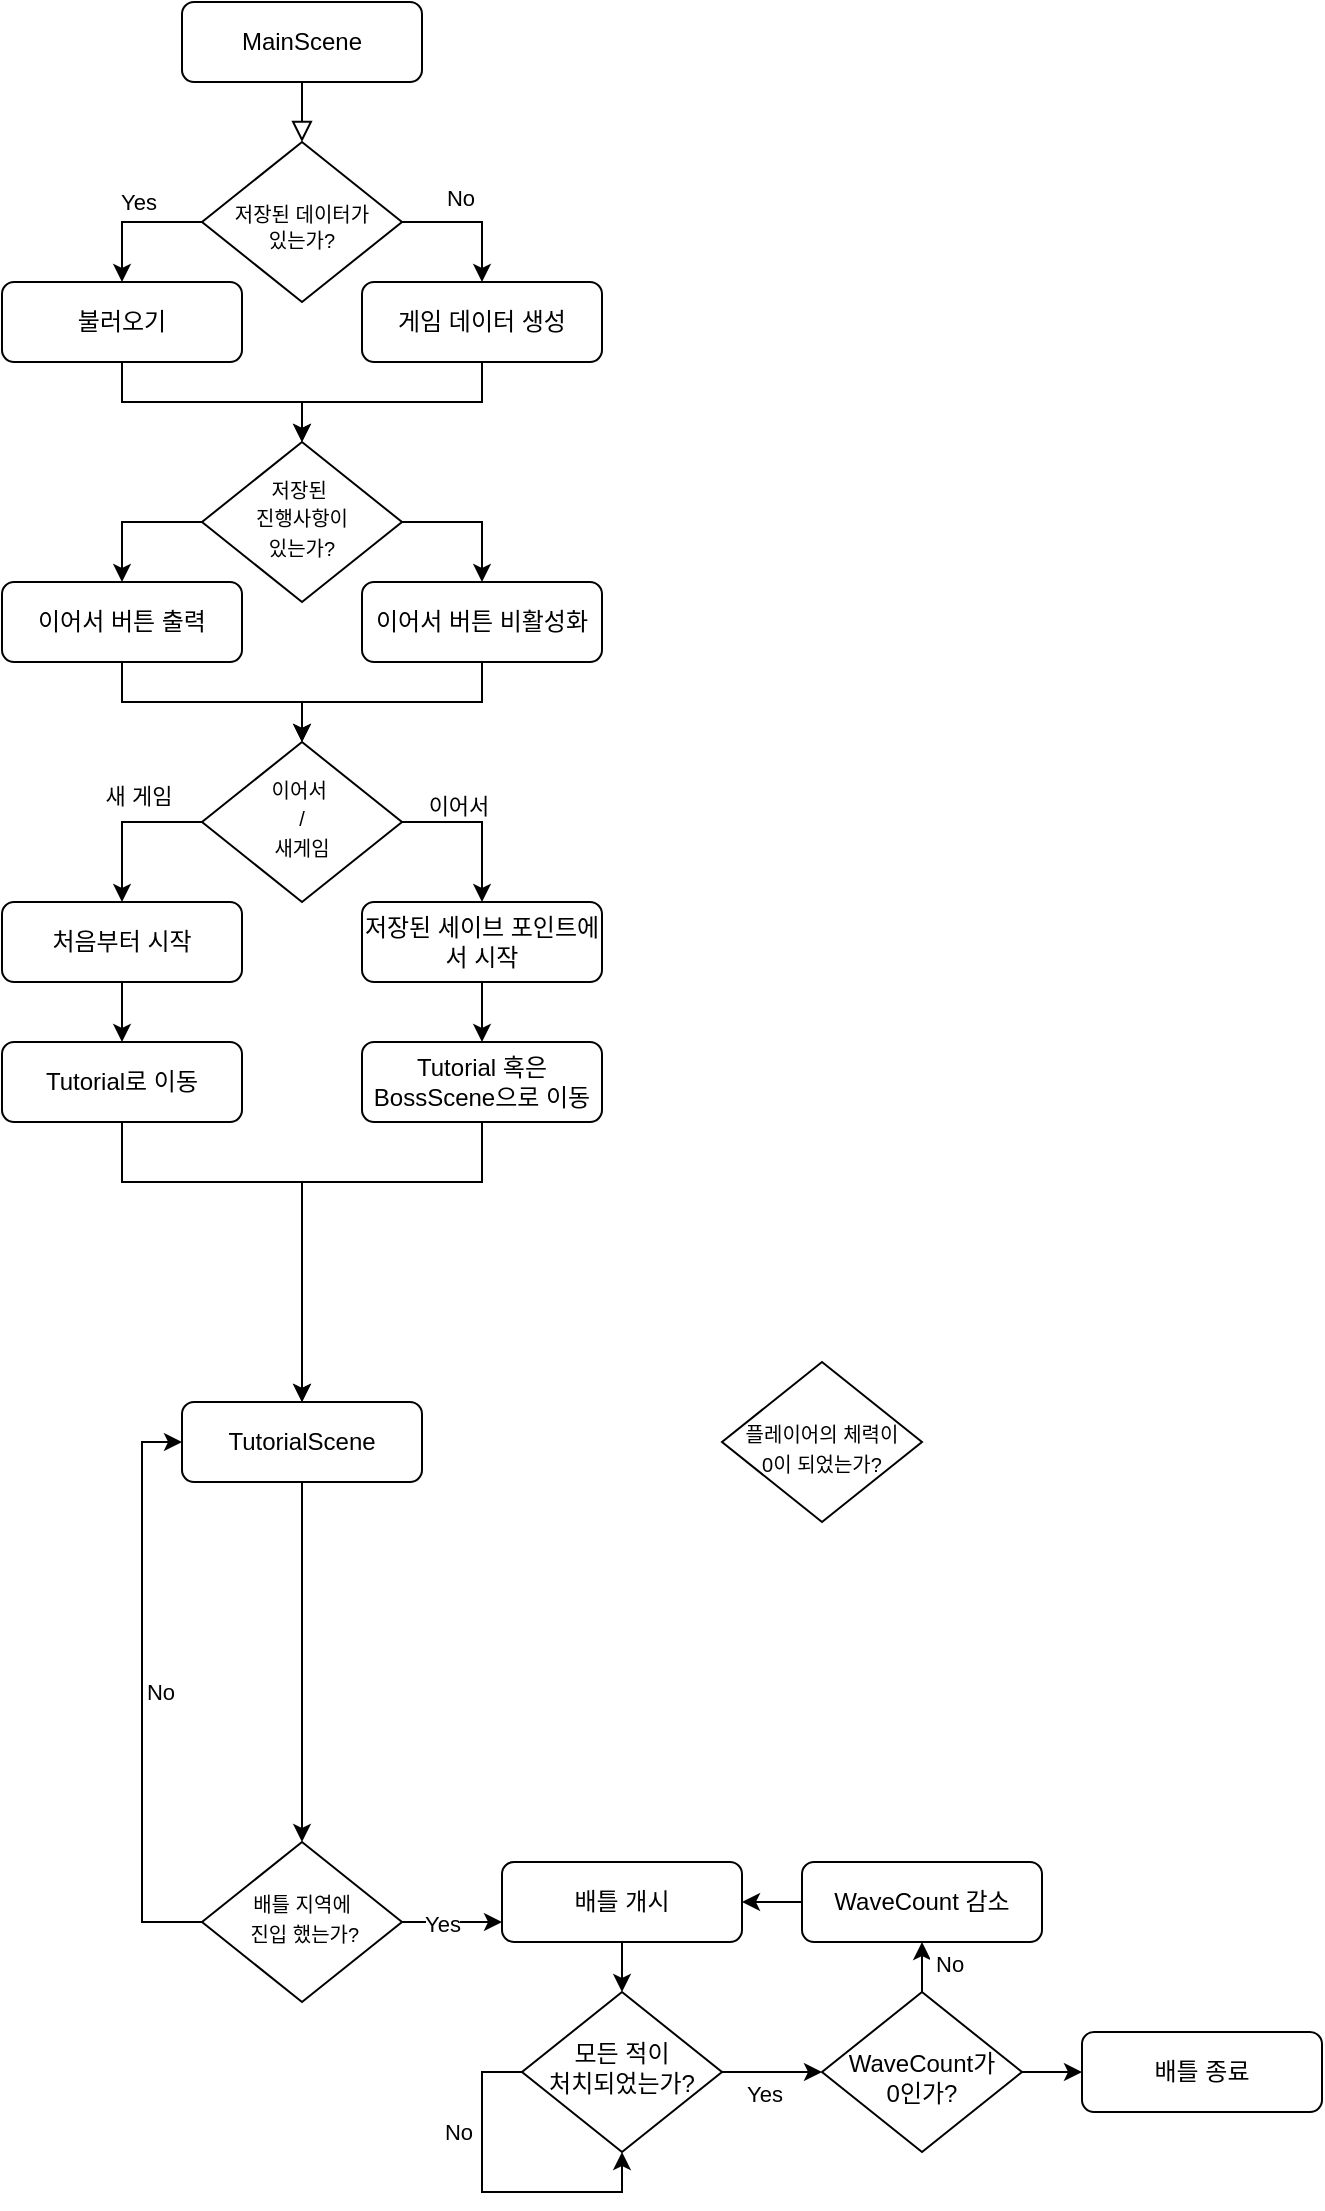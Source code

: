 <mxfile version="24.3.0" type="github">
  <diagram id="C5RBs43oDa-KdzZeNtuy" name="Page-1">
    <mxGraphModel dx="1912" dy="984" grid="1" gridSize="10" guides="1" tooltips="1" connect="1" arrows="1" fold="1" page="1" pageScale="1" pageWidth="827" pageHeight="1169" math="0" shadow="0">
      <root>
        <mxCell id="WIyWlLk6GJQsqaUBKTNV-0" />
        <mxCell id="WIyWlLk6GJQsqaUBKTNV-1" parent="WIyWlLk6GJQsqaUBKTNV-0" />
        <mxCell id="WIyWlLk6GJQsqaUBKTNV-2" value="" style="rounded=0;html=1;jettySize=auto;orthogonalLoop=1;fontSize=11;endArrow=block;endFill=0;endSize=8;strokeWidth=1;shadow=0;labelBackgroundColor=none;edgeStyle=orthogonalEdgeStyle;entryX=0.5;entryY=0;entryDx=0;entryDy=0;" parent="WIyWlLk6GJQsqaUBKTNV-1" source="WIyWlLk6GJQsqaUBKTNV-3" target="xOVSz6dbR93FTunpoiB2-1" edge="1">
          <mxGeometry relative="1" as="geometry">
            <mxPoint x="160" y="110" as="targetPoint" />
          </mxGeometry>
        </mxCell>
        <mxCell id="WIyWlLk6GJQsqaUBKTNV-3" value="MainScene" style="rounded=1;whiteSpace=wrap;html=1;fontSize=12;glass=0;strokeWidth=1;shadow=0;" parent="WIyWlLk6GJQsqaUBKTNV-1" vertex="1">
          <mxGeometry x="100" y="60" width="120" height="40" as="geometry" />
        </mxCell>
        <mxCell id="xOVSz6dbR93FTunpoiB2-5" style="edgeStyle=orthogonalEdgeStyle;rounded=0;orthogonalLoop=1;jettySize=auto;html=1;exitX=0;exitY=0.5;exitDx=0;exitDy=0;entryX=0.5;entryY=0;entryDx=0;entryDy=0;" edge="1" parent="WIyWlLk6GJQsqaUBKTNV-1" source="xOVSz6dbR93FTunpoiB2-1" target="xOVSz6dbR93FTunpoiB2-4">
          <mxGeometry relative="1" as="geometry" />
        </mxCell>
        <mxCell id="xOVSz6dbR93FTunpoiB2-8" value="Yes" style="edgeLabel;html=1;align=center;verticalAlign=middle;resizable=0;points=[];" vertex="1" connectable="0" parent="xOVSz6dbR93FTunpoiB2-5">
          <mxGeometry x="-0.178" y="-3" relative="1" as="geometry">
            <mxPoint x="-3" y="-7" as="offset" />
          </mxGeometry>
        </mxCell>
        <mxCell id="xOVSz6dbR93FTunpoiB2-6" style="edgeStyle=orthogonalEdgeStyle;rounded=0;orthogonalLoop=1;jettySize=auto;html=1;exitX=1;exitY=0.5;exitDx=0;exitDy=0;entryX=0.5;entryY=0;entryDx=0;entryDy=0;" edge="1" parent="WIyWlLk6GJQsqaUBKTNV-1" source="xOVSz6dbR93FTunpoiB2-1" target="xOVSz6dbR93FTunpoiB2-3">
          <mxGeometry relative="1" as="geometry" />
        </mxCell>
        <mxCell id="xOVSz6dbR93FTunpoiB2-7" value="No" style="edgeLabel;html=1;align=center;verticalAlign=middle;resizable=0;points=[];" vertex="1" connectable="0" parent="xOVSz6dbR93FTunpoiB2-6">
          <mxGeometry x="-0.111" y="2" relative="1" as="geometry">
            <mxPoint x="-2" y="-10" as="offset" />
          </mxGeometry>
        </mxCell>
        <mxCell id="xOVSz6dbR93FTunpoiB2-1" value="&lt;font style=&quot;font-size: 10px;&quot;&gt;저장된 데이터가&lt;/font&gt;&lt;div style=&quot;font-size: 10px;&quot;&gt;&lt;font style=&quot;font-size: 10px;&quot;&gt;있는가?&lt;/font&gt;&lt;/div&gt;" style="rhombus;whiteSpace=wrap;html=1;shadow=0;fontFamily=Helvetica;fontSize=12;align=center;strokeWidth=1;spacing=6;spacingTop=4;verticalAlign=middle;horizontal=1;labelPosition=center;verticalLabelPosition=middle;" vertex="1" parent="WIyWlLk6GJQsqaUBKTNV-1">
          <mxGeometry x="110" y="130" width="100" height="80" as="geometry" />
        </mxCell>
        <mxCell id="xOVSz6dbR93FTunpoiB2-11" style="edgeStyle=orthogonalEdgeStyle;rounded=0;orthogonalLoop=1;jettySize=auto;html=1;exitX=0.5;exitY=1;exitDx=0;exitDy=0;entryX=0.5;entryY=0;entryDx=0;entryDy=0;" edge="1" parent="WIyWlLk6GJQsqaUBKTNV-1" source="xOVSz6dbR93FTunpoiB2-3" target="xOVSz6dbR93FTunpoiB2-9">
          <mxGeometry relative="1" as="geometry" />
        </mxCell>
        <mxCell id="xOVSz6dbR93FTunpoiB2-3" value="게임 데이터 생성" style="rounded=1;whiteSpace=wrap;html=1;fontSize=12;glass=0;strokeWidth=1;shadow=0;" vertex="1" parent="WIyWlLk6GJQsqaUBKTNV-1">
          <mxGeometry x="190" y="200" width="120" height="40" as="geometry" />
        </mxCell>
        <mxCell id="xOVSz6dbR93FTunpoiB2-4" value="불러오기" style="rounded=1;whiteSpace=wrap;html=1;fontSize=12;glass=0;strokeWidth=1;shadow=0;" vertex="1" parent="WIyWlLk6GJQsqaUBKTNV-1">
          <mxGeometry x="10" y="200" width="120" height="40" as="geometry" />
        </mxCell>
        <mxCell id="xOVSz6dbR93FTunpoiB2-14" style="edgeStyle=orthogonalEdgeStyle;rounded=0;orthogonalLoop=1;jettySize=auto;html=1;exitX=0;exitY=0.5;exitDx=0;exitDy=0;entryX=0.5;entryY=0;entryDx=0;entryDy=0;" edge="1" parent="WIyWlLk6GJQsqaUBKTNV-1" source="xOVSz6dbR93FTunpoiB2-9" target="xOVSz6dbR93FTunpoiB2-13">
          <mxGeometry relative="1" as="geometry" />
        </mxCell>
        <mxCell id="xOVSz6dbR93FTunpoiB2-15" style="edgeStyle=orthogonalEdgeStyle;rounded=0;orthogonalLoop=1;jettySize=auto;html=1;exitX=1;exitY=0.5;exitDx=0;exitDy=0;" edge="1" parent="WIyWlLk6GJQsqaUBKTNV-1" source="xOVSz6dbR93FTunpoiB2-9" target="xOVSz6dbR93FTunpoiB2-12">
          <mxGeometry relative="1" as="geometry" />
        </mxCell>
        <mxCell id="xOVSz6dbR93FTunpoiB2-9" value="&lt;span style=&quot;font-size: 10px;&quot;&gt;저장된&amp;nbsp;&lt;/span&gt;&lt;div&gt;&lt;span style=&quot;font-size: 10px;&quot;&gt;진행사항이&lt;/span&gt;&lt;div&gt;&lt;span style=&quot;font-size: 10px;&quot;&gt;있는가?&lt;/span&gt;&lt;/div&gt;&lt;/div&gt;" style="rhombus;whiteSpace=wrap;html=1;shadow=0;fontFamily=Helvetica;fontSize=12;align=center;strokeWidth=1;spacing=6;spacingTop=-4;verticalAlign=middle;horizontal=1;labelPosition=center;verticalLabelPosition=middle;" vertex="1" parent="WIyWlLk6GJQsqaUBKTNV-1">
          <mxGeometry x="110" y="280" width="100" height="80" as="geometry" />
        </mxCell>
        <mxCell id="xOVSz6dbR93FTunpoiB2-10" style="edgeStyle=orthogonalEdgeStyle;rounded=0;orthogonalLoop=1;jettySize=auto;html=1;exitX=0.5;exitY=1;exitDx=0;exitDy=0;entryX=0.5;entryY=0;entryDx=0;entryDy=0;" edge="1" parent="WIyWlLk6GJQsqaUBKTNV-1" source="xOVSz6dbR93FTunpoiB2-4" target="xOVSz6dbR93FTunpoiB2-9">
          <mxGeometry relative="1" as="geometry" />
        </mxCell>
        <mxCell id="xOVSz6dbR93FTunpoiB2-58" style="edgeStyle=orthogonalEdgeStyle;rounded=0;orthogonalLoop=1;jettySize=auto;html=1;" edge="1" parent="WIyWlLk6GJQsqaUBKTNV-1" source="xOVSz6dbR93FTunpoiB2-12" target="xOVSz6dbR93FTunpoiB2-17">
          <mxGeometry relative="1" as="geometry" />
        </mxCell>
        <mxCell id="xOVSz6dbR93FTunpoiB2-12" value="이어서 버튼 비활성화" style="rounded=1;whiteSpace=wrap;html=1;fontSize=12;glass=0;strokeWidth=1;shadow=0;" vertex="1" parent="WIyWlLk6GJQsqaUBKTNV-1">
          <mxGeometry x="190" y="350" width="120" height="40" as="geometry" />
        </mxCell>
        <mxCell id="xOVSz6dbR93FTunpoiB2-59" style="edgeStyle=orthogonalEdgeStyle;rounded=0;orthogonalLoop=1;jettySize=auto;html=1;entryX=0.5;entryY=0;entryDx=0;entryDy=0;" edge="1" parent="WIyWlLk6GJQsqaUBKTNV-1" source="xOVSz6dbR93FTunpoiB2-13" target="xOVSz6dbR93FTunpoiB2-17">
          <mxGeometry relative="1" as="geometry" />
        </mxCell>
        <mxCell id="xOVSz6dbR93FTunpoiB2-13" value="이어서 버튼 출력" style="rounded=1;whiteSpace=wrap;html=1;fontSize=12;glass=0;strokeWidth=1;shadow=0;" vertex="1" parent="WIyWlLk6GJQsqaUBKTNV-1">
          <mxGeometry x="10" y="350" width="120" height="40" as="geometry" />
        </mxCell>
        <mxCell id="xOVSz6dbR93FTunpoiB2-22" style="edgeStyle=orthogonalEdgeStyle;rounded=0;orthogonalLoop=1;jettySize=auto;html=1;exitX=0;exitY=0.5;exitDx=0;exitDy=0;" edge="1" parent="WIyWlLk6GJQsqaUBKTNV-1" source="xOVSz6dbR93FTunpoiB2-17" target="xOVSz6dbR93FTunpoiB2-20">
          <mxGeometry relative="1" as="geometry" />
        </mxCell>
        <mxCell id="xOVSz6dbR93FTunpoiB2-25" value="새 게임" style="edgeLabel;html=1;align=center;verticalAlign=middle;resizable=0;points=[];" vertex="1" connectable="0" parent="xOVSz6dbR93FTunpoiB2-22">
          <mxGeometry x="-0.2" y="1" relative="1" as="geometry">
            <mxPoint y="-14" as="offset" />
          </mxGeometry>
        </mxCell>
        <mxCell id="xOVSz6dbR93FTunpoiB2-23" style="edgeStyle=orthogonalEdgeStyle;rounded=0;orthogonalLoop=1;jettySize=auto;html=1;exitX=1;exitY=0.5;exitDx=0;exitDy=0;" edge="1" parent="WIyWlLk6GJQsqaUBKTNV-1" source="xOVSz6dbR93FTunpoiB2-17" target="xOVSz6dbR93FTunpoiB2-21">
          <mxGeometry relative="1" as="geometry" />
        </mxCell>
        <mxCell id="xOVSz6dbR93FTunpoiB2-24" value="이어서" style="edgeLabel;html=1;align=center;verticalAlign=middle;resizable=0;points=[];" vertex="1" connectable="0" parent="xOVSz6dbR93FTunpoiB2-23">
          <mxGeometry x="-0.322" relative="1" as="geometry">
            <mxPoint x="1" y="-8" as="offset" />
          </mxGeometry>
        </mxCell>
        <mxCell id="xOVSz6dbR93FTunpoiB2-17" value="&lt;span style=&quot;font-size: 10px;&quot;&gt;이어서&amp;nbsp;&lt;/span&gt;&lt;div&gt;&lt;span style=&quot;font-size: 10px;&quot;&gt;/&lt;/span&gt;&lt;/div&gt;&lt;div&gt;&lt;span style=&quot;font-size: 10px;&quot;&gt;새게임&lt;/span&gt;&lt;/div&gt;" style="rhombus;whiteSpace=wrap;html=1;shadow=0;fontFamily=Helvetica;fontSize=12;align=center;strokeWidth=1;spacing=6;spacingTop=-4;verticalAlign=middle;horizontal=1;labelPosition=center;verticalLabelPosition=middle;" vertex="1" parent="WIyWlLk6GJQsqaUBKTNV-1">
          <mxGeometry x="110" y="430" width="100" height="80" as="geometry" />
        </mxCell>
        <mxCell id="xOVSz6dbR93FTunpoiB2-31" style="edgeStyle=orthogonalEdgeStyle;rounded=0;orthogonalLoop=1;jettySize=auto;html=1;" edge="1" parent="WIyWlLk6GJQsqaUBKTNV-1" source="xOVSz6dbR93FTunpoiB2-20" target="xOVSz6dbR93FTunpoiB2-30">
          <mxGeometry relative="1" as="geometry" />
        </mxCell>
        <mxCell id="xOVSz6dbR93FTunpoiB2-20" value="처음부터 시작" style="rounded=1;whiteSpace=wrap;html=1;fontSize=12;glass=0;strokeWidth=1;shadow=0;" vertex="1" parent="WIyWlLk6GJQsqaUBKTNV-1">
          <mxGeometry x="10" y="510" width="120" height="40" as="geometry" />
        </mxCell>
        <mxCell id="xOVSz6dbR93FTunpoiB2-29" style="edgeStyle=orthogonalEdgeStyle;rounded=0;orthogonalLoop=1;jettySize=auto;html=1;exitX=0.5;exitY=1;exitDx=0;exitDy=0;entryX=0.5;entryY=0;entryDx=0;entryDy=0;" edge="1" parent="WIyWlLk6GJQsqaUBKTNV-1" source="xOVSz6dbR93FTunpoiB2-21" target="xOVSz6dbR93FTunpoiB2-28">
          <mxGeometry relative="1" as="geometry" />
        </mxCell>
        <mxCell id="xOVSz6dbR93FTunpoiB2-21" value="저장된 세이브 포인트에서 시작" style="rounded=1;whiteSpace=wrap;html=1;fontSize=12;glass=0;strokeWidth=1;shadow=0;" vertex="1" parent="WIyWlLk6GJQsqaUBKTNV-1">
          <mxGeometry x="190" y="510" width="120" height="40" as="geometry" />
        </mxCell>
        <mxCell id="xOVSz6dbR93FTunpoiB2-35" style="edgeStyle=orthogonalEdgeStyle;rounded=0;orthogonalLoop=1;jettySize=auto;html=1;" edge="1" parent="WIyWlLk6GJQsqaUBKTNV-1" source="xOVSz6dbR93FTunpoiB2-26" target="xOVSz6dbR93FTunpoiB2-34">
          <mxGeometry relative="1" as="geometry" />
        </mxCell>
        <mxCell id="xOVSz6dbR93FTunpoiB2-26" value="TutorialScene" style="rounded=1;whiteSpace=wrap;html=1;fontSize=12;glass=0;strokeWidth=1;shadow=0;" vertex="1" parent="WIyWlLk6GJQsqaUBKTNV-1">
          <mxGeometry x="100" y="760" width="120" height="40" as="geometry" />
        </mxCell>
        <mxCell id="xOVSz6dbR93FTunpoiB2-37" style="edgeStyle=orthogonalEdgeStyle;rounded=0;orthogonalLoop=1;jettySize=auto;html=1;" edge="1" parent="WIyWlLk6GJQsqaUBKTNV-1" source="xOVSz6dbR93FTunpoiB2-28" target="xOVSz6dbR93FTunpoiB2-26">
          <mxGeometry relative="1" as="geometry">
            <Array as="points">
              <mxPoint x="250" y="650" />
              <mxPoint x="160" y="650" />
            </Array>
          </mxGeometry>
        </mxCell>
        <mxCell id="xOVSz6dbR93FTunpoiB2-28" value="Tutorial 혹은&lt;div&gt;BossScene으로 이동&lt;/div&gt;" style="rounded=1;whiteSpace=wrap;html=1;fontSize=12;glass=0;strokeWidth=1;shadow=0;" vertex="1" parent="WIyWlLk6GJQsqaUBKTNV-1">
          <mxGeometry x="190" y="580" width="120" height="40" as="geometry" />
        </mxCell>
        <mxCell id="xOVSz6dbR93FTunpoiB2-30" value="Tutorial로 이동" style="rounded=1;whiteSpace=wrap;html=1;fontSize=12;glass=0;strokeWidth=1;shadow=0;" vertex="1" parent="WIyWlLk6GJQsqaUBKTNV-1">
          <mxGeometry x="10" y="580" width="120" height="40" as="geometry" />
        </mxCell>
        <mxCell id="xOVSz6dbR93FTunpoiB2-39" style="edgeStyle=orthogonalEdgeStyle;rounded=0;orthogonalLoop=1;jettySize=auto;html=1;entryX=0;entryY=0.75;entryDx=0;entryDy=0;exitX=1;exitY=0.5;exitDx=0;exitDy=0;" edge="1" parent="WIyWlLk6GJQsqaUBKTNV-1" source="xOVSz6dbR93FTunpoiB2-34" target="xOVSz6dbR93FTunpoiB2-38">
          <mxGeometry relative="1" as="geometry">
            <mxPoint x="80" y="970" as="sourcePoint" />
            <mxPoint x="180" y="1090" as="targetPoint" />
          </mxGeometry>
        </mxCell>
        <mxCell id="xOVSz6dbR93FTunpoiB2-43" value="Yes" style="edgeLabel;html=1;align=center;verticalAlign=middle;resizable=0;points=[];" vertex="1" connectable="0" parent="xOVSz6dbR93FTunpoiB2-39">
          <mxGeometry x="-0.48" y="3" relative="1" as="geometry">
            <mxPoint x="7" y="4" as="offset" />
          </mxGeometry>
        </mxCell>
        <mxCell id="xOVSz6dbR93FTunpoiB2-41" style="edgeStyle=orthogonalEdgeStyle;rounded=0;orthogonalLoop=1;jettySize=auto;html=1;exitX=0;exitY=0.5;exitDx=0;exitDy=0;entryX=0;entryY=0.5;entryDx=0;entryDy=0;" edge="1" parent="WIyWlLk6GJQsqaUBKTNV-1" source="xOVSz6dbR93FTunpoiB2-34" target="xOVSz6dbR93FTunpoiB2-26">
          <mxGeometry relative="1" as="geometry">
            <mxPoint x="79.96" y="1010" as="sourcePoint" />
            <mxPoint x="89.96" y="770" as="targetPoint" />
          </mxGeometry>
        </mxCell>
        <mxCell id="xOVSz6dbR93FTunpoiB2-42" value="No" style="edgeLabel;html=1;align=center;verticalAlign=middle;resizable=0;points=[];" vertex="1" connectable="0" parent="xOVSz6dbR93FTunpoiB2-41">
          <mxGeometry y="-2" relative="1" as="geometry">
            <mxPoint x="7" as="offset" />
          </mxGeometry>
        </mxCell>
        <mxCell id="xOVSz6dbR93FTunpoiB2-34" value="&lt;span style=&quot;font-size: 10px;&quot;&gt;배틀 지역에&lt;/span&gt;&lt;div&gt;&lt;span style=&quot;font-size: 10px;&quot;&gt;&amp;nbsp;진입 했는가?&lt;/span&gt;&lt;/div&gt;" style="rhombus;whiteSpace=wrap;html=1;shadow=0;fontFamily=Helvetica;fontSize=12;align=center;strokeWidth=1;spacing=6;spacingTop=-4;verticalAlign=middle;horizontal=1;labelPosition=center;verticalLabelPosition=middle;" vertex="1" parent="WIyWlLk6GJQsqaUBKTNV-1">
          <mxGeometry x="110" y="980" width="100" height="80" as="geometry" />
        </mxCell>
        <mxCell id="xOVSz6dbR93FTunpoiB2-36" style="edgeStyle=orthogonalEdgeStyle;rounded=0;orthogonalLoop=1;jettySize=auto;html=1;entryX=0.5;entryY=0;entryDx=0;entryDy=0;" edge="1" parent="WIyWlLk6GJQsqaUBKTNV-1" source="xOVSz6dbR93FTunpoiB2-30" target="xOVSz6dbR93FTunpoiB2-26">
          <mxGeometry relative="1" as="geometry">
            <Array as="points">
              <mxPoint x="70" y="650" />
              <mxPoint x="160" y="650" />
            </Array>
          </mxGeometry>
        </mxCell>
        <mxCell id="xOVSz6dbR93FTunpoiB2-45" style="edgeStyle=orthogonalEdgeStyle;rounded=0;orthogonalLoop=1;jettySize=auto;html=1;" edge="1" parent="WIyWlLk6GJQsqaUBKTNV-1" source="xOVSz6dbR93FTunpoiB2-38" target="xOVSz6dbR93FTunpoiB2-44">
          <mxGeometry relative="1" as="geometry" />
        </mxCell>
        <mxCell id="xOVSz6dbR93FTunpoiB2-38" value="배틀 개시" style="rounded=1;whiteSpace=wrap;html=1;fontSize=12;glass=0;strokeWidth=1;shadow=0;" vertex="1" parent="WIyWlLk6GJQsqaUBKTNV-1">
          <mxGeometry x="260" y="990" width="120" height="40" as="geometry" />
        </mxCell>
        <mxCell id="xOVSz6dbR93FTunpoiB2-52" style="edgeStyle=orthogonalEdgeStyle;rounded=0;orthogonalLoop=1;jettySize=auto;html=1;exitX=1;exitY=0.5;exitDx=0;exitDy=0;entryX=0;entryY=0.5;entryDx=0;entryDy=0;" edge="1" parent="WIyWlLk6GJQsqaUBKTNV-1" source="xOVSz6dbR93FTunpoiB2-44" target="xOVSz6dbR93FTunpoiB2-51">
          <mxGeometry relative="1" as="geometry" />
        </mxCell>
        <mxCell id="xOVSz6dbR93FTunpoiB2-57" value="Yes" style="edgeLabel;html=1;align=center;verticalAlign=middle;resizable=0;points=[];" vertex="1" connectable="0" parent="xOVSz6dbR93FTunpoiB2-52">
          <mxGeometry x="0.44" y="2" relative="1" as="geometry">
            <mxPoint x="-15" y="13" as="offset" />
          </mxGeometry>
        </mxCell>
        <mxCell id="xOVSz6dbR93FTunpoiB2-44" value="모든 적이&lt;div&gt;처치되었는가?&lt;/div&gt;" style="rhombus;whiteSpace=wrap;html=1;shadow=0;fontFamily=Helvetica;fontSize=12;align=center;strokeWidth=1;spacing=6;spacingTop=-4;verticalAlign=middle;horizontal=1;labelPosition=center;verticalLabelPosition=middle;" vertex="1" parent="WIyWlLk6GJQsqaUBKTNV-1">
          <mxGeometry x="270" y="1055" width="100" height="80" as="geometry" />
        </mxCell>
        <mxCell id="xOVSz6dbR93FTunpoiB2-49" style="edgeStyle=orthogonalEdgeStyle;rounded=0;orthogonalLoop=1;jettySize=auto;html=1;exitX=0;exitY=0.5;exitDx=0;exitDy=0;" edge="1" parent="WIyWlLk6GJQsqaUBKTNV-1" source="xOVSz6dbR93FTunpoiB2-44" target="xOVSz6dbR93FTunpoiB2-44">
          <mxGeometry relative="1" as="geometry" />
        </mxCell>
        <mxCell id="xOVSz6dbR93FTunpoiB2-50" value="No" style="edgeLabel;html=1;align=center;verticalAlign=middle;resizable=0;points=[];" vertex="1" connectable="0" parent="xOVSz6dbR93FTunpoiB2-49">
          <mxGeometry x="-0.329" y="1" relative="1" as="geometry">
            <mxPoint x="-13" y="-7" as="offset" />
          </mxGeometry>
        </mxCell>
        <mxCell id="xOVSz6dbR93FTunpoiB2-53" style="edgeStyle=orthogonalEdgeStyle;rounded=0;orthogonalLoop=1;jettySize=auto;html=1;exitX=0.5;exitY=0;exitDx=0;exitDy=0;entryX=0.5;entryY=1;entryDx=0;entryDy=0;" edge="1" parent="WIyWlLk6GJQsqaUBKTNV-1" source="xOVSz6dbR93FTunpoiB2-51" target="xOVSz6dbR93FTunpoiB2-55">
          <mxGeometry relative="1" as="geometry" />
        </mxCell>
        <mxCell id="xOVSz6dbR93FTunpoiB2-54" value="&amp;nbsp;No" style="edgeLabel;html=1;align=center;verticalAlign=middle;resizable=0;points=[];" vertex="1" connectable="0" parent="xOVSz6dbR93FTunpoiB2-53">
          <mxGeometry x="-0.217" y="-4" relative="1" as="geometry">
            <mxPoint x="8" y="-4" as="offset" />
          </mxGeometry>
        </mxCell>
        <mxCell id="xOVSz6dbR93FTunpoiB2-61" style="edgeStyle=orthogonalEdgeStyle;rounded=0;orthogonalLoop=1;jettySize=auto;html=1;exitX=1;exitY=0.5;exitDx=0;exitDy=0;" edge="1" parent="WIyWlLk6GJQsqaUBKTNV-1" source="xOVSz6dbR93FTunpoiB2-51" target="xOVSz6dbR93FTunpoiB2-60">
          <mxGeometry relative="1" as="geometry" />
        </mxCell>
        <mxCell id="xOVSz6dbR93FTunpoiB2-51" value="WaveCount가&lt;div&gt;0인가?&lt;/div&gt;" style="rhombus;whiteSpace=wrap;html=1;shadow=0;fontFamily=Helvetica;fontSize=12;align=center;strokeWidth=1;spacing=6;spacingTop=6;verticalAlign=middle;horizontal=1;labelPosition=center;verticalLabelPosition=middle;" vertex="1" parent="WIyWlLk6GJQsqaUBKTNV-1">
          <mxGeometry x="420" y="1055" width="100" height="80" as="geometry" />
        </mxCell>
        <mxCell id="xOVSz6dbR93FTunpoiB2-56" style="edgeStyle=orthogonalEdgeStyle;rounded=0;orthogonalLoop=1;jettySize=auto;html=1;exitX=0;exitY=0.5;exitDx=0;exitDy=0;entryX=1;entryY=0.5;entryDx=0;entryDy=0;" edge="1" parent="WIyWlLk6GJQsqaUBKTNV-1" source="xOVSz6dbR93FTunpoiB2-55" target="xOVSz6dbR93FTunpoiB2-38">
          <mxGeometry relative="1" as="geometry" />
        </mxCell>
        <mxCell id="xOVSz6dbR93FTunpoiB2-55" value="WaveCount 감소" style="rounded=1;whiteSpace=wrap;html=1;fontSize=12;glass=0;strokeWidth=1;shadow=0;" vertex="1" parent="WIyWlLk6GJQsqaUBKTNV-1">
          <mxGeometry x="410" y="990" width="120" height="40" as="geometry" />
        </mxCell>
        <mxCell id="xOVSz6dbR93FTunpoiB2-60" value="배틀 종료" style="rounded=1;whiteSpace=wrap;html=1;fontSize=12;glass=0;strokeWidth=1;shadow=0;" vertex="1" parent="WIyWlLk6GJQsqaUBKTNV-1">
          <mxGeometry x="550" y="1075" width="120" height="40" as="geometry" />
        </mxCell>
        <mxCell id="xOVSz6dbR93FTunpoiB2-62" value="&lt;span style=&quot;font-size: 10px;&quot;&gt;플레이어의 체력이&lt;/span&gt;&lt;div&gt;&lt;span style=&quot;font-size: 10px;&quot;&gt;0이 되었는가?&lt;/span&gt;&lt;/div&gt;" style="rhombus;whiteSpace=wrap;html=1;shadow=0;fontFamily=Helvetica;fontSize=12;align=center;strokeWidth=1;spacing=6;spacingTop=6;verticalAlign=middle;horizontal=1;labelPosition=center;verticalLabelPosition=middle;" vertex="1" parent="WIyWlLk6GJQsqaUBKTNV-1">
          <mxGeometry x="370" y="740" width="100" height="80" as="geometry" />
        </mxCell>
      </root>
    </mxGraphModel>
  </diagram>
</mxfile>
